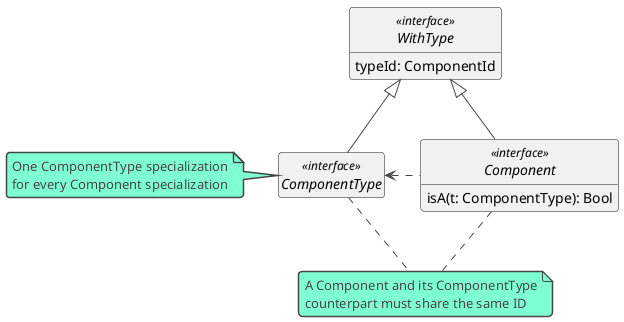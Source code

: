 @startuml
!theme vibrant

interface WithType <<interface>> {
  typeId: ComponentId
}
interface Component <<interface>> {
  isA(t: ComponentType): Bool
}
interface ComponentType <<interface>>
  note left: One ComponentType specialization\nfor every Component specialization

WithType <|-- Component
WithType <|-- ComponentType

ComponentType <. Component

note "A Component and its ComponentType\ncounterpart must share the same ID" as N1
Component .. N1
ComponentType .. N1

hide interface circle
hide empty members

@enduml
